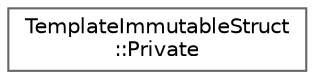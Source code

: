 digraph "Graphical Class Hierarchy"
{
 // INTERACTIVE_SVG=YES
 // LATEX_PDF_SIZE
  bgcolor="transparent";
  edge [fontname=Helvetica,fontsize=10,labelfontname=Helvetica,labelfontsize=10];
  node [fontname=Helvetica,fontsize=10,shape=box,height=0.2,width=0.4];
  rankdir="LR";
  Node0 [id="Node000000",label="TemplateImmutableStruct\l::Private",height=0.2,width=0.4,color="grey40", fillcolor="white", style="filled",URL="$d9/d98/class_template_immutable_struct_1_1_private.html",tooltip="Private data of a template struct object."];
}
